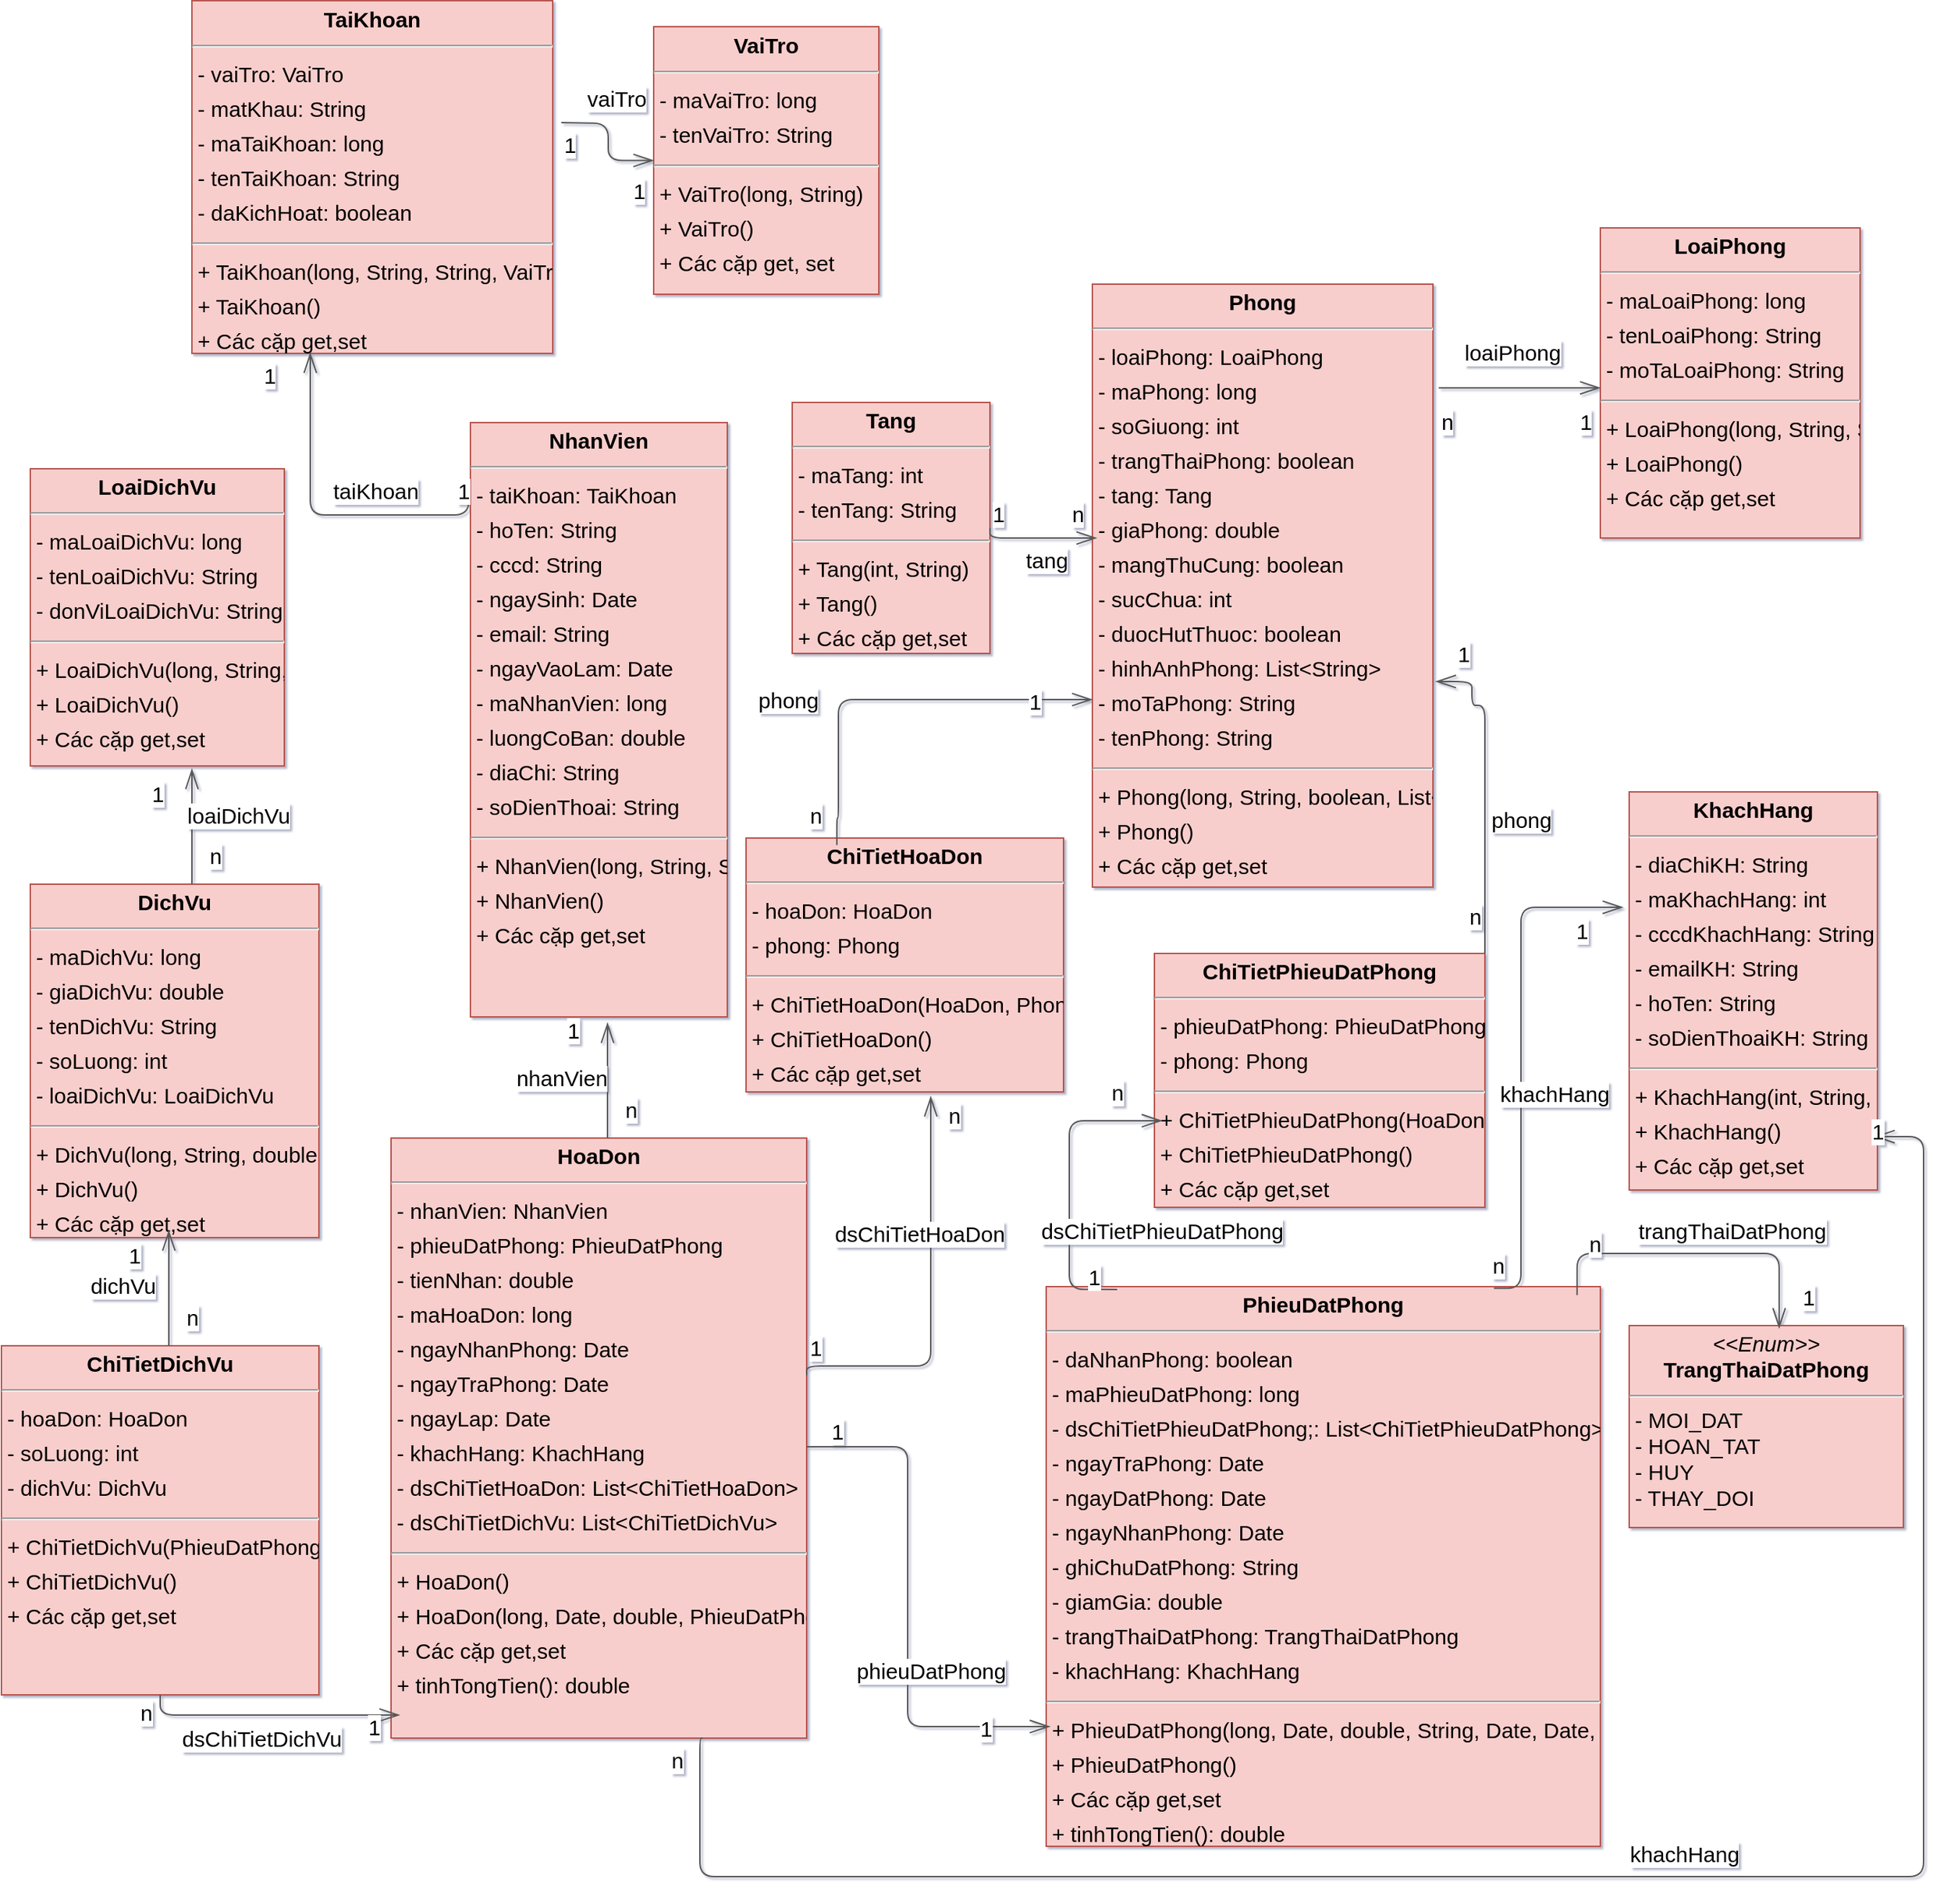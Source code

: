<mxfile version="21.2.1" type="device">
  <diagram id="JD9g9ikQCyhjhphpveQB" name="Trang-1">
    <mxGraphModel dx="2283" dy="584" grid="1" gridSize="16" guides="1" tooltips="1" connect="1" arrows="1" fold="1" page="1" pageScale="1" pageWidth="1169" pageHeight="827" background="none" math="0" shadow="1">
      <root>
        <mxCell id="0" />
        <mxCell id="1" parent="0" />
        <mxCell id="node12" value="&lt;p style=&quot;margin: 4px 0px 0px; text-align: center; font-size: 15px;&quot;&gt;&lt;b style=&quot;font-size: 15px;&quot;&gt;ChiTietDichVu&lt;/b&gt;&lt;/p&gt;&lt;hr style=&quot;font-size: 15px;&quot;&gt;&lt;p style=&quot;margin: 0px 0px 0px 4px; line-height: 1.6; font-size: 15px;&quot;&gt;- hoaDon: HoaDon&lt;br style=&quot;border-color: var(--border-color); font-size: 15px;&quot;&gt;- soLuong: int&lt;br style=&quot;border-color: var(--border-color); font-size: 15px;&quot;&gt;- dichVu: DichVu&lt;/p&gt;&lt;hr style=&quot;font-size: 15px;&quot;&gt;&lt;p style=&quot;margin: 0px 0px 0px 4px; line-height: 1.6; font-size: 15px;&quot;&gt;+ ChiTietDichVu(PhieuDatPhong, DichVu, int, double)&lt;br style=&quot;border-color: var(--border-color); font-size: 15px;&quot;&gt;+ ChiTietDichVu()&lt;br style=&quot;font-size: 15px;&quot;&gt;&lt;/p&gt;&lt;p style=&quot;margin: 0px 0px 0px 4px; line-height: 1.6; font-size: 15px;&quot;&gt;+ Các cặp get,set&lt;/p&gt;" style="verticalAlign=top;align=left;overflow=fill;fontSize=15;fontFamily=Helvetica;html=1;rounded=0;shadow=0;comic=0;labelBackgroundColor=none;strokeWidth=1;fillColor=#f8cecc;strokeColor=#b85450;" parent="1" vertex="1">
          <mxGeometry x="-100" y="1088" width="220" height="242" as="geometry" />
        </mxCell>
        <mxCell id="node13" value="&lt;p style=&quot;margin: 4px 0px 0px; text-align: center; font-size: 15px;&quot;&gt;&lt;b style=&quot;font-size: 15px;&quot;&gt;DichVu&lt;/b&gt;&lt;/p&gt;&lt;hr style=&quot;font-size: 15px;&quot;&gt;&lt;p style=&quot;margin: 0px 0px 0px 4px; line-height: 1.6; font-size: 15px;&quot;&gt;- maDichVu: long&lt;br style=&quot;border-color: var(--border-color); font-size: 15px;&quot;&gt;- giaDichVu: double&lt;br style=&quot;border-color: var(--border-color); font-size: 15px;&quot;&gt;- tenDichVu: String&lt;/p&gt;&lt;p style=&quot;margin: 0px 0px 0px 4px; line-height: 1.6; font-size: 15px;&quot;&gt;- soLuong: int&lt;/p&gt;&lt;p style=&quot;margin: 0px 0px 0px 4px; line-height: 1.6; font-size: 15px;&quot;&gt;- loaiDichVu: LoaiDichVu&lt;/p&gt;&lt;hr style=&quot;font-size: 15px;&quot;&gt;&lt;p style=&quot;margin: 0px 0px 0px 4px; line-height: 1.6; font-size: 15px;&quot;&gt;+ DichVu(long, String, double, LoaiDichVu)&lt;br style=&quot;border-color: var(--border-color); font-size: 15px;&quot;&gt;+ DichVu()&lt;br style=&quot;font-size: 15px;&quot;&gt;&lt;/p&gt;&lt;p style=&quot;margin: 0px 0px 0px 4px; line-height: 1.6; font-size: 15px;&quot;&gt;+ Các cặp get,set&lt;/p&gt;" style="verticalAlign=top;align=left;overflow=fill;fontSize=15;fontFamily=Helvetica;html=1;rounded=0;shadow=0;comic=0;labelBackgroundColor=none;strokeWidth=1;fillColor=#f8cecc;strokeColor=#b85450;" parent="1" vertex="1">
          <mxGeometry x="-80" y="768" width="200" height="245" as="geometry" />
        </mxCell>
        <mxCell id="node2" value="&lt;p style=&quot;margin: 4px 0px 0px; text-align: center; font-size: 15px;&quot;&gt;&lt;b style=&quot;font-size: 15px;&quot;&gt;HoaDon&lt;/b&gt;&lt;/p&gt;&lt;hr style=&quot;font-size: 15px;&quot;&gt;&lt;p style=&quot;margin: 0px 0px 0px 4px; line-height: 1.6; font-size: 15px;&quot;&gt;- nhanVien: NhanVien&lt;/p&gt;&lt;p style=&quot;margin: 0px 0px 0px 4px; line-height: 1.6; font-size: 15px;&quot;&gt;- phieuDatPhong: PhieuDatPhong&lt;br style=&quot;border-color: var(--border-color); font-size: 15px;&quot;&gt;- tienNhan: double&lt;br style=&quot;border-color: var(--border-color);&quot;&gt;- maHoaDon: long&lt;/p&gt;&lt;p style=&quot;margin: 0px 0px 0px 4px; line-height: 1.6; font-size: 15px;&quot;&gt;- ngayNhanPhong: Date&lt;/p&gt;&lt;p style=&quot;margin: 0px 0px 0px 4px; line-height: 1.6; font-size: 15px;&quot;&gt;- ngayTraPhong: Date&lt;br style=&quot;border-color: var(--border-color); font-size: 15px;&quot;&gt;- ngayLap: Date&lt;/p&gt;&lt;p style=&quot;margin: 0px 0px 0px 4px; line-height: 1.6; font-size: 15px;&quot;&gt;- khachHang: KhachHang&lt;/p&gt;&lt;p style=&quot;margin: 0px 0px 0px 4px; line-height: 1.6; font-size: 15px;&quot;&gt;- dsChiTietHoaDon: List&amp;lt;ChiTietHoaDon&amp;gt;&lt;/p&gt;&lt;p style=&quot;margin: 0px 0px 0px 4px; line-height: 1.6; font-size: 15px;&quot;&gt;- dsChiTietDichVu: List&amp;lt;ChiTietDichVu&amp;gt;&lt;/p&gt;&lt;hr style=&quot;font-size: 15px;&quot;&gt;&lt;p style=&quot;margin: 0px 0px 0px 4px; line-height: 1.6; font-size: 15px;&quot;&gt;+ HoaDon()&lt;br style=&quot;border-color: var(--border-color); font-size: 15px;&quot;&gt;+ HoaDon(long, Date, double, PhieuDatPhong, NhanVien)&lt;br style=&quot;font-size: 15px;&quot;&gt;&lt;/p&gt;&lt;p style=&quot;margin: 0px 0px 0px 4px; line-height: 1.6; font-size: 15px;&quot;&gt;+ Các cặp get,set&lt;/p&gt;&lt;p style=&quot;margin: 0px 0px 0px 4px; line-height: 1.6; font-size: 15px;&quot;&gt;+ tinhTongTien(): double&lt;/p&gt;" style="verticalAlign=top;align=left;overflow=fill;fontSize=15;fontFamily=Helvetica;html=1;rounded=0;shadow=0;comic=0;labelBackgroundColor=none;strokeWidth=1;fillColor=#f8cecc;strokeColor=#b85450;" parent="1" vertex="1">
          <mxGeometry x="170" y="944" width="288" height="416" as="geometry" />
        </mxCell>
        <mxCell id="node1" value="&lt;p style=&quot;margin: 4px 0px 0px; text-align: center; font-size: 15px;&quot;&gt;&lt;b style=&quot;font-size: 15px;&quot;&gt;KhachHang&lt;/b&gt;&lt;/p&gt;&lt;hr style=&quot;font-size: 15px;&quot;&gt;&lt;p style=&quot;margin: 0px 0px 0px 4px; line-height: 1.6; font-size: 15px;&quot;&gt;- diaChiKH: String&lt;br style=&quot;border-color: var(--border-color); font-size: 15px;&quot;&gt;- maKhachHang: int&lt;br style=&quot;border-color: var(--border-color); font-size: 15px;&quot;&gt;- cccdKhachHang: String&lt;br style=&quot;border-color: var(--border-color); font-size: 15px;&quot;&gt;- emailKH: String&lt;br style=&quot;border-color: var(--border-color); font-size: 15px;&quot;&gt;- hoTen: String&lt;br style=&quot;border-color: var(--border-color); font-size: 15px;&quot;&gt;- soDienThoaiKH: String&lt;/p&gt;&lt;hr style=&quot;font-size: 15px;&quot;&gt;&lt;p style=&quot;margin: 0px 0px 0px 4px; line-height: 1.6; font-size: 15px;&quot;&gt;+ KhachHang(int, String, String, String, String, String)&lt;br style=&quot;border-color: var(--border-color); font-size: 15px;&quot;&gt;+ KhachHang()&lt;br style=&quot;font-size: 15px;&quot;&gt;&lt;/p&gt;&lt;p style=&quot;margin: 0px 0px 0px 4px; line-height: 1.6; font-size: 15px;&quot;&gt;+ Các cặp get,set&lt;/p&gt;" style="verticalAlign=top;align=left;overflow=fill;fontSize=15;fontFamily=Helvetica;html=1;rounded=0;shadow=0;comic=0;labelBackgroundColor=none;strokeWidth=1;fillColor=#f8cecc;strokeColor=#b85450;" parent="1" vertex="1">
          <mxGeometry x="1028" y="704" width="172" height="276" as="geometry" />
        </mxCell>
        <mxCell id="node14" value="&lt;p style=&quot;margin: 4px 0px 0px; text-align: center; font-size: 15px;&quot;&gt;&lt;b style=&quot;font-size: 15px;&quot;&gt;LoaiPhong&lt;/b&gt;&lt;/p&gt;&lt;hr style=&quot;font-size: 15px;&quot;&gt;&lt;p style=&quot;margin: 0px 0px 0px 4px; line-height: 1.6; font-size: 15px;&quot;&gt;- maLoaiPhong: long&lt;br style=&quot;border-color: var(--border-color); font-size: 15px;&quot;&gt;- tenLoaiPhong: String&lt;br style=&quot;border-color: var(--border-color); font-size: 15px;&quot;&gt;-&amp;nbsp;moTaLoaiPhong: String&lt;/p&gt;&lt;hr style=&quot;font-size: 15px;&quot;&gt;&lt;p style=&quot;margin: 0px 0px 0px 4px; line-height: 1.6; font-size: 15px;&quot;&gt;+ LoaiPhong(long, String, String)&lt;br style=&quot;border-color: var(--border-color); font-size: 15px;&quot;&gt;+ LoaiPhong()&lt;br style=&quot;font-size: 15px;&quot;&gt;&lt;/p&gt;&lt;p style=&quot;margin: 0px 0px 0px 4px; line-height: 1.6; font-size: 15px;&quot;&gt;+ Các cặp get,set&lt;/p&gt;" style="verticalAlign=top;align=left;overflow=fill;fontSize=15;fontFamily=Helvetica;html=1;rounded=0;shadow=0;comic=0;labelBackgroundColor=none;strokeWidth=1;fillColor=#f8cecc;strokeColor=#b85450;" parent="1" vertex="1">
          <mxGeometry x="1008" y="313" width="180" height="215" as="geometry" />
        </mxCell>
        <mxCell id="node4" value="&lt;p style=&quot;margin: 4px 0px 0px; text-align: center; font-size: 15px;&quot;&gt;&lt;b style=&quot;font-size: 15px;&quot;&gt;NhanVien&lt;/b&gt;&lt;/p&gt;&lt;hr style=&quot;font-size: 15px;&quot;&gt;&lt;p style=&quot;margin: 0px 0px 0px 4px; line-height: 1.6; font-size: 15px;&quot;&gt;- taiKhoan: TaiKhoan&lt;br style=&quot;border-color: var(--border-color); font-size: 15px;&quot;&gt;- hoTen: String&lt;br style=&quot;border-color: var(--border-color); font-size: 15px;&quot;&gt;- cccd: String&lt;br style=&quot;border-color: var(--border-color); font-size: 15px;&quot;&gt;- ngaySinh: Date&lt;br style=&quot;border-color: var(--border-color); font-size: 15px;&quot;&gt;- email: String&lt;br style=&quot;border-color: var(--border-color); font-size: 15px;&quot;&gt;- ngayVaoLam: Date&lt;br style=&quot;border-color: var(--border-color); font-size: 15px;&quot;&gt;- maNhanVien: long&lt;br style=&quot;border-color: var(--border-color); font-size: 15px;&quot;&gt;- luongCoBan: double&lt;br style=&quot;border-color: var(--border-color); font-size: 15px;&quot;&gt;- diaChi: String&lt;br style=&quot;border-color: var(--border-color); font-size: 15px;&quot;&gt;- soDienThoai: String&lt;/p&gt;&lt;hr style=&quot;font-size: 15px;&quot;&gt;&lt;p style=&quot;margin: 0px 0px 0px 4px; line-height: 1.6; font-size: 15px;&quot;&gt;+ NhanVien(long, String, String, String, String, String, Date, double, Date, KhachSan, TaiKhoan, PhongBan)&lt;br style=&quot;border-color: var(--border-color); font-size: 15px;&quot;&gt;+ NhanVien()&lt;br style=&quot;font-size: 15px;&quot;&gt;&lt;/p&gt;&lt;p style=&quot;margin: 0px 0px 0px 4px; line-height: 1.6; font-size: 15px;&quot;&gt;+ Các cặp get,set&lt;/p&gt;" style="verticalAlign=top;align=left;overflow=fill;fontSize=15;fontFamily=Helvetica;html=1;rounded=0;shadow=0;comic=0;labelBackgroundColor=none;strokeWidth=1;fillColor=#f8cecc;strokeColor=#b85450;" parent="1" vertex="1">
          <mxGeometry x="225" y="448" width="178" height="412" as="geometry" />
        </mxCell>
        <mxCell id="node3" value="&lt;p style=&quot;margin: 4px 0px 0px; text-align: center; font-size: 15px;&quot;&gt;&lt;b style=&quot;font-size: 15px;&quot;&gt;PhieuDatPhong&lt;/b&gt;&lt;/p&gt;&lt;hr style=&quot;font-size: 15px;&quot;&gt;&lt;p style=&quot;margin: 0px 0px 0px 4px; line-height: 1.6; font-size: 15px;&quot;&gt;- daNhanPhong: boolean&lt;br style=&quot;border-color: var(--border-color); font-size: 15px;&quot;&gt;- maPhieuDatPhong: long&lt;br style=&quot;border-color: var(--border-color); font-size: 15px;&quot;&gt;- dsChiTietPhieuDatPhong;: List&amp;lt;ChiTietPhieuDatPhong&amp;gt;&lt;br style=&quot;border-color: var(--border-color); font-size: 15px;&quot;&gt;- ngayTraPhong: Date&lt;br style=&quot;border-color: var(--border-color); font-size: 15px;&quot;&gt;- ngayDatPhong: Date&lt;br style=&quot;border-color: var(--border-color); font-size: 15px;&quot;&gt;- ngayNhanPhong: Date&lt;br style=&quot;border-color: var(--border-color); font-size: 15px;&quot;&gt;- ghiChuDatPhong: String&lt;br style=&quot;border-color: var(--border-color); font-size: 15px;&quot;&gt;- giamGia: double&lt;/p&gt;&lt;p style=&quot;margin: 0px 0px 0px 4px; line-height: 1.6; font-size: 15px;&quot;&gt;- trangThaiDatPhong: TrangThaiDatPhong&lt;br style=&quot;border-color: var(--border-color); font-size: 15px;&quot;&gt;- khachHang: KhachHang&lt;/p&gt;&lt;hr style=&quot;font-size: 15px;&quot;&gt;&lt;p style=&quot;margin: 0px 0px 0px 4px; line-height: 1.6; font-size: 15px;&quot;&gt;+ PhieuDatPhong(long, Date, double, String, Date, Date, boolean, double, List&amp;lt;Phong&amp;gt;, List&amp;lt;ChiTietDichVu&amp;gt;, KhachHang, NhanVien)&lt;br style=&quot;border-color: var(--border-color); font-size: 15px;&quot;&gt;+ PhieuDatPhong()&lt;br style=&quot;font-size: 15px;&quot;&gt;&lt;/p&gt;&lt;p style=&quot;margin: 0px 0px 0px 4px; line-height: 1.6; font-size: 15px;&quot;&gt;+ Các cặp get,set&lt;/p&gt;&lt;p style=&quot;margin: 0px 0px 0px 4px; line-height: 1.6; font-size: 15px;&quot;&gt;+ tinhTongTien(): double&lt;/p&gt;" style="verticalAlign=top;align=left;overflow=fill;fontSize=15;fontFamily=Helvetica;html=1;rounded=0;shadow=0;comic=0;labelBackgroundColor=none;strokeWidth=1;fillColor=#f8cecc;strokeColor=#b85450;" parent="1" vertex="1">
          <mxGeometry x="624" y="1047" width="384" height="388" as="geometry" />
        </mxCell>
        <mxCell id="node9" value="&lt;p style=&quot;margin: 4px 0px 0px; text-align: center; font-size: 15px;&quot;&gt;&lt;b style=&quot;font-size: 15px;&quot;&gt;Phong&lt;/b&gt;&lt;/p&gt;&lt;hr style=&quot;font-size: 15px;&quot;&gt;&lt;p style=&quot;margin: 0px 0px 0px 4px; line-height: 1.6; font-size: 15px;&quot;&gt;- loaiPhong: LoaiPhong&lt;br style=&quot;border-color: var(--border-color); font-size: 15px;&quot;&gt;- maPhong: long&lt;/p&gt;&lt;p style=&quot;margin: 0px 0px 0px 4px; line-height: 1.6; font-size: 15px;&quot;&gt;- soGiuong: int&lt;br style=&quot;border-color: var(--border-color);&quot;&gt;- trangThaiPhong: boolean&lt;br style=&quot;border-color: var(--border-color); font-size: 15px;&quot;&gt;- tang: Tang&lt;/p&gt;&lt;p style=&quot;margin: 0px 0px 0px 4px; line-height: 1.6; font-size: 15px;&quot;&gt;- giaPhong: double&lt;br style=&quot;border-color: var(--border-color);&quot;&gt;- mangThuCung: boolean&lt;br style=&quot;border-color: var(--border-color);&quot;&gt;- sucChua: int&lt;br style=&quot;border-color: var(--border-color);&quot;&gt;- duocHutThuoc: boolean&lt;br style=&quot;border-color: var(--border-color); font-size: 15px;&quot;&gt;- hinhAnhPhong: List&amp;lt;String&amp;gt;&lt;br style=&quot;border-color: var(--border-color); font-size: 15px;&quot;&gt;- moTaPhong: String&lt;br style=&quot;border-color: var(--border-color); font-size: 15px;&quot;&gt;- tenPhong: String&lt;/p&gt;&lt;hr style=&quot;font-size: 15px;&quot;&gt;&lt;p style=&quot;margin: 0px 0px 0px 4px; line-height: 1.6; font-size: 15px;&quot;&gt;+ Phong(long, String, boolean, List&amp;lt;String&amp;gt;, String, Tang, LoaiPhong, List&amp;lt;PhongThietBi&amp;gt;, KhachSan)&lt;br style=&quot;border-color: var(--border-color); font-size: 15px;&quot;&gt;+ Phong()&lt;br style=&quot;font-size: 15px;&quot;&gt;&lt;/p&gt;&lt;p style=&quot;margin: 0px 0px 0px 4px; line-height: 1.6; font-size: 15px;&quot;&gt;+ Các cặp get,set&lt;/p&gt;" style="verticalAlign=top;align=left;overflow=fill;fontSize=15;fontFamily=Helvetica;html=1;rounded=0;shadow=0;comic=0;labelBackgroundColor=none;strokeWidth=1;fillColor=#f8cecc;strokeColor=#b85450;" parent="1" vertex="1">
          <mxGeometry x="656" y="352" width="236" height="418" as="geometry" />
        </mxCell>
        <mxCell id="NN-GwYv5wRE9xvo7zbAA-17" style="edgeStyle=orthogonalEdgeStyle;rounded=0;orthogonalLoop=1;jettySize=auto;html=1;exitX=0.25;exitY=1;exitDx=0;exitDy=0;fontSize=15;" parent="1" source="node8" edge="1">
          <mxGeometry relative="1" as="geometry">
            <mxPoint x="112" y="389" as="targetPoint" />
          </mxGeometry>
        </mxCell>
        <mxCell id="node8" value="&lt;p style=&quot;margin: 4px 0px 0px; text-align: center; font-size: 15px;&quot;&gt;&lt;b style=&quot;font-size: 15px;&quot;&gt;TaiKhoan&lt;/b&gt;&lt;/p&gt;&lt;hr style=&quot;font-size: 15px;&quot;&gt;&lt;p style=&quot;margin: 0px 0px 0px 4px; line-height: 1.6; font-size: 15px;&quot;&gt;- vaiTro: VaiTro&lt;br style=&quot;border-color: var(--border-color); font-size: 15px;&quot;&gt;- matKhau: String&lt;br style=&quot;border-color: var(--border-color); font-size: 15px;&quot;&gt;- maTaiKhoan: long&lt;br style=&quot;border-color: var(--border-color); font-size: 15px;&quot;&gt;- tenTaiKhoan: String&lt;/p&gt;&lt;p style=&quot;margin: 0px 0px 0px 4px; line-height: 1.6; font-size: 15px;&quot;&gt;- daKichHoat: boolean&lt;/p&gt;&lt;hr style=&quot;font-size: 15px;&quot;&gt;&lt;p style=&quot;margin: 0px 0px 0px 4px; line-height: 1.6; font-size: 15px;&quot;&gt;+ TaiKhoan(long, String, String, VaiTro)&lt;br style=&quot;border-color: var(--border-color); font-size: 15px;&quot;&gt;+ TaiKhoan()&lt;br style=&quot;font-size: 15px;&quot;&gt;&lt;/p&gt;&lt;p style=&quot;margin: 0px 0px 0px 4px; line-height: 1.6; font-size: 15px;&quot;&gt;+ Các cặp get,set&lt;/p&gt;" style="verticalAlign=top;align=left;overflow=fill;fontSize=15;fontFamily=Helvetica;html=1;rounded=0;shadow=0;comic=0;labelBackgroundColor=none;strokeWidth=1;fillColor=#f8cecc;strokeColor=#b85450;" parent="1" vertex="1">
          <mxGeometry x="32" y="155.5" width="250" height="244.5" as="geometry" />
        </mxCell>
        <mxCell id="node10" value="&lt;p style=&quot;margin: 4px 0px 0px; text-align: center; font-size: 15px;&quot;&gt;&lt;b style=&quot;font-size: 15px;&quot;&gt;Tang&lt;/b&gt;&lt;/p&gt;&lt;hr style=&quot;font-size: 15px;&quot;&gt;&lt;p style=&quot;margin: 0px 0px 0px 4px; line-height: 1.6; font-size: 15px;&quot;&gt;- maTang: int&lt;br style=&quot;border-color: var(--border-color); font-size: 15px;&quot;&gt;- tenTang: String&lt;/p&gt;&lt;hr style=&quot;font-size: 15px;&quot;&gt;&lt;p style=&quot;margin: 0px 0px 0px 4px; line-height: 1.6; font-size: 15px;&quot;&gt;+ Tang(int, String)&lt;br style=&quot;border-color: var(--border-color); font-size: 15px;&quot;&gt;+ Tang()&lt;br style=&quot;font-size: 15px;&quot;&gt;&lt;/p&gt;&lt;p style=&quot;margin: 0px 0px 0px 4px; line-height: 1.6; font-size: 15px;&quot;&gt;+ Các cặp get,set&lt;/p&gt;" style="verticalAlign=top;align=left;overflow=fill;fontSize=15;fontFamily=Helvetica;html=1;rounded=0;shadow=0;comic=0;labelBackgroundColor=none;strokeWidth=1;fillColor=#f8cecc;strokeColor=#b85450;" parent="1" vertex="1">
          <mxGeometry x="448" y="434" width="137" height="174" as="geometry" />
        </mxCell>
        <mxCell id="node11" value="&lt;p style=&quot;margin: 4px 0px 0px; text-align: center; font-size: 15px;&quot;&gt;&lt;b style=&quot;font-size: 15px;&quot;&gt;VaiTro&lt;/b&gt;&lt;/p&gt;&lt;hr style=&quot;font-size: 15px;&quot;&gt;&lt;p style=&quot;margin: 0px 0px 0px 4px; line-height: 1.6; font-size: 15px;&quot;&gt;- maVaiTro: long&lt;br style=&quot;border-color: var(--border-color); font-size: 15px;&quot;&gt;- tenVaiTro: String&lt;/p&gt;&lt;hr style=&quot;font-size: 15px;&quot;&gt;&lt;p style=&quot;margin: 0px 0px 0px 4px; line-height: 1.6; font-size: 15px;&quot;&gt;+ VaiTro(long, String)&lt;br style=&quot;border-color: var(--border-color); font-size: 15px;&quot;&gt;+ VaiTro()&lt;br style=&quot;font-size: 15px;&quot;&gt;&lt;/p&gt;&lt;p style=&quot;margin: 0px 0px 0px 4px; line-height: 1.6; font-size: 15px;&quot;&gt;+ Các cặp get, set&lt;/p&gt;" style="verticalAlign=top;align=left;overflow=fill;fontSize=15;fontFamily=Helvetica;html=1;rounded=0;shadow=0;comic=0;labelBackgroundColor=none;strokeWidth=1;fillColor=#f8cecc;strokeColor=#b85450;" parent="1" vertex="1">
          <mxGeometry x="352" y="173.5" width="156" height="185.5" as="geometry" />
        </mxCell>
        <mxCell id="NN-GwYv5wRE9xvo7zbAA-5" value="" style="html=1;rounded=1;edgeStyle=orthogonalEdgeStyle;dashed=0;startArrow=diamondThinstartSize=12;endArrow=openThin;endSize=12;strokeColor=#595959;fontSize=15;" parent="1" target="node11" edge="1">
          <mxGeometry width="50" height="50" relative="1" as="geometry">
            <Array as="points" />
            <mxPoint x="288" y="240" as="sourcePoint" />
            <mxPoint x="71" y="235" as="targetPoint" />
          </mxGeometry>
        </mxCell>
        <mxCell id="NN-GwYv5wRE9xvo7zbAA-6" value="1" style="edgeLabel;resizable=0;html=1;align=left;verticalAlign=top;strokeColor=default;fontSize=15;" parent="NN-GwYv5wRE9xvo7zbAA-5" vertex="1" connectable="0">
          <mxGeometry x="288" y="240" as="geometry" />
        </mxCell>
        <mxCell id="NN-GwYv5wRE9xvo7zbAA-7" value="1" style="edgeLabel;resizable=0;html=1;align=left;verticalAlign=top;strokeColor=default;fontSize=15;" parent="NN-GwYv5wRE9xvo7zbAA-5" vertex="1" connectable="0">
          <mxGeometry x="336" y="272" as="geometry" />
        </mxCell>
        <mxCell id="NN-GwYv5wRE9xvo7zbAA-8" value="vaiTro" style="edgeLabel;resizable=0;html=1;align=left;verticalAlign=top;strokeColor=default;fontSize=15;" parent="NN-GwYv5wRE9xvo7zbAA-5" vertex="1" connectable="0">
          <mxGeometry x="304" y="208" as="geometry" />
        </mxCell>
        <mxCell id="NN-GwYv5wRE9xvo7zbAA-13" value="" style="html=1;rounded=1;edgeStyle=orthogonalEdgeStyle;dashed=0;startArrow=diamondThinstartSize=12;endArrow=openThin;endSize=12;strokeColor=#595959;exitX=-0.006;exitY=0.108;exitDx=0;exitDy=0;entryX=0.328;entryY=0.998;entryDx=0;entryDy=0;entryPerimeter=0;exitPerimeter=0;fontSize=15;" parent="1" source="node4" target="node8" edge="1">
          <mxGeometry width="50" height="50" relative="1" as="geometry">
            <Array as="points">
              <mxPoint x="114" y="512" />
            </Array>
            <mxPoint x="301" y="843" as="sourcePoint" />
            <mxPoint x="71" y="783" as="targetPoint" />
          </mxGeometry>
        </mxCell>
        <mxCell id="NN-GwYv5wRE9xvo7zbAA-15" value="1" style="edgeLabel;resizable=0;html=1;align=left;verticalAlign=top;strokeColor=default;fontSize=15;" parent="NN-GwYv5wRE9xvo7zbAA-13" vertex="1" connectable="0">
          <mxGeometry x="80" y="400" as="geometry" />
        </mxCell>
        <mxCell id="NN-GwYv5wRE9xvo7zbAA-16" value="taiKhoan" style="edgeLabel;resizable=0;html=1;align=left;verticalAlign=top;strokeColor=default;fontSize=15;" parent="NN-GwYv5wRE9xvo7zbAA-13" vertex="1" connectable="0">
          <mxGeometry x="128" y="480" as="geometry" />
        </mxCell>
        <mxCell id="NN-GwYv5wRE9xvo7zbAA-19" value="1" style="edgeLabel;html=1;align=center;verticalAlign=middle;resizable=0;points=[];fontSize=15;" parent="NN-GwYv5wRE9xvo7zbAA-13" vertex="1" connectable="0">
          <mxGeometry x="-0.881" y="-4" relative="1" as="geometry">
            <mxPoint y="-12" as="offset" />
          </mxGeometry>
        </mxCell>
        <mxCell id="NN-GwYv5wRE9xvo7zbAA-38" value="" style="html=1;rounded=1;edgeStyle=orthogonalEdgeStyle;dashed=0;startArrow=diamondThinstartSize=12;endArrow=openThin;endSize=12;strokeColor=#595959;exitX=1;exitY=0.5;exitDx=0;exitDy=0;fontSize=15;" parent="1" source="node10" edge="1">
          <mxGeometry width="50" height="50" relative="1" as="geometry">
            <Array as="points">
              <mxPoint x="585" y="528" />
              <mxPoint x="659" y="528" />
            </Array>
            <mxPoint x="810" y="926" as="sourcePoint" />
            <mxPoint x="659" y="528" as="targetPoint" />
          </mxGeometry>
        </mxCell>
        <mxCell id="NN-GwYv5wRE9xvo7zbAA-39" value="1" style="edgeLabel;resizable=0;html=1;align=left;verticalAlign=top;strokeColor=default;fontSize=15;" parent="NN-GwYv5wRE9xvo7zbAA-38" vertex="1" connectable="0">
          <mxGeometry x="585" y="496" as="geometry" />
        </mxCell>
        <mxCell id="NN-GwYv5wRE9xvo7zbAA-40" value="n" style="edgeLabel;resizable=0;html=1;align=left;verticalAlign=top;strokeColor=default;fontSize=15;" parent="NN-GwYv5wRE9xvo7zbAA-38" vertex="1" connectable="0">
          <mxGeometry x="640" y="496" as="geometry" />
        </mxCell>
        <mxCell id="NN-GwYv5wRE9xvo7zbAA-41" value="tang" style="edgeLabel;resizable=0;html=1;align=left;verticalAlign=top;strokeColor=default;fontSize=15;" parent="NN-GwYv5wRE9xvo7zbAA-38" vertex="1" connectable="0">
          <mxGeometry x="608" y="528" as="geometry" />
        </mxCell>
        <mxCell id="NN-GwYv5wRE9xvo7zbAA-43" value="" style="html=1;rounded=1;edgeStyle=orthogonalEdgeStyle;dashed=0;startArrow=diamondThinstartSize=12;endArrow=openThin;endSize=12;strokeColor=#595959;exitX=1.017;exitY=0.172;exitDx=0;exitDy=0;exitPerimeter=0;fontSize=15;" parent="1" source="node9" target="node14" edge="1">
          <mxGeometry width="50" height="50" relative="1" as="geometry">
            <Array as="points">
              <mxPoint x="960" y="424" />
              <mxPoint x="960" y="424" />
            </Array>
            <mxPoint x="810" y="926" as="sourcePoint" />
            <mxPoint x="710" y="712" as="targetPoint" />
          </mxGeometry>
        </mxCell>
        <mxCell id="NN-GwYv5wRE9xvo7zbAA-44" value="n" style="edgeLabel;resizable=0;html=1;align=left;verticalAlign=top;strokeColor=default;fontSize=15;" parent="NN-GwYv5wRE9xvo7zbAA-43" vertex="1" connectable="0">
          <mxGeometry x="896" y="432" as="geometry" />
        </mxCell>
        <mxCell id="NN-GwYv5wRE9xvo7zbAA-45" value="1" style="edgeLabel;resizable=0;html=1;align=left;verticalAlign=top;strokeColor=default;fontSize=15;" parent="NN-GwYv5wRE9xvo7zbAA-43" vertex="1" connectable="0">
          <mxGeometry x="992" y="432" as="geometry" />
        </mxCell>
        <mxCell id="NN-GwYv5wRE9xvo7zbAA-46" value="loaiPhong" style="edgeLabel;resizable=0;html=1;align=left;verticalAlign=top;strokeColor=default;fontSize=15;" parent="NN-GwYv5wRE9xvo7zbAA-43" vertex="1" connectable="0">
          <mxGeometry x="912" y="384" as="geometry" />
        </mxCell>
        <mxCell id="NN-GwYv5wRE9xvo7zbAA-64" value="" style="html=1;rounded=1;edgeStyle=orthogonalEdgeStyle;dashed=0;startArrow=diamondThinstartSize=12;endArrow=openThin;endSize=12;strokeColor=#595959;entryX=-0.025;entryY=0.29;entryDx=0;entryDy=0;fontSize=15;exitX=0.808;exitY=0.003;exitDx=0;exitDy=0;exitPerimeter=0;entryPerimeter=0;" parent="1" source="node3" target="node1" edge="1">
          <mxGeometry width="50" height="50" relative="1" as="geometry">
            <Array as="points">
              <mxPoint x="953" y="784" />
            </Array>
            <mxPoint x="1008" y="960" as="sourcePoint" />
            <mxPoint x="800" y="786" as="targetPoint" />
          </mxGeometry>
        </mxCell>
        <mxCell id="NN-GwYv5wRE9xvo7zbAA-67" value="" style="edgeLabel;resizable=0;html=1;align=left;verticalAlign=top;strokeColor=default;fontSize=15;" parent="NN-GwYv5wRE9xvo7zbAA-64" vertex="1" connectable="0">
          <mxGeometry x="784" y="800" as="geometry" />
        </mxCell>
        <mxCell id="NN-GwYv5wRE9xvo7zbAA-68" value="1" style="edgeLabel;html=1;align=center;verticalAlign=middle;resizable=0;points=[];fontSize=15;" parent="NN-GwYv5wRE9xvo7zbAA-64" vertex="1" connectable="0">
          <mxGeometry x="0.89" y="-1" relative="1" as="geometry">
            <mxPoint x="-9" y="15" as="offset" />
          </mxGeometry>
        </mxCell>
        <mxCell id="NN-GwYv5wRE9xvo7zbAA-69" value="n" style="edgeLabel;html=1;align=center;verticalAlign=middle;resizable=0;points=[];fontSize=15;" parent="NN-GwYv5wRE9xvo7zbAA-64" vertex="1" connectable="0">
          <mxGeometry x="-0.882" y="-2" relative="1" as="geometry">
            <mxPoint x="-18" y="-14" as="offset" />
          </mxGeometry>
        </mxCell>
        <mxCell id="NN-GwYv5wRE9xvo7zbAA-70" value="khachHang" style="edgeLabel;html=1;align=center;verticalAlign=middle;resizable=0;points=[];fontSize=15;" parent="NN-GwYv5wRE9xvo7zbAA-64" vertex="1" connectable="0">
          <mxGeometry x="0.055" relative="1" as="geometry">
            <mxPoint x="23" y="32" as="offset" />
          </mxGeometry>
        </mxCell>
        <mxCell id="NN-GwYv5wRE9xvo7zbAA-78" value="" style="html=1;rounded=1;edgeStyle=orthogonalEdgeStyle;dashed=0;startArrow=diamondThinstartSize=12;endArrow=openThin;endSize=12;strokeColor=#595959;fontSize=15;" parent="1" edge="1">
          <mxGeometry width="50" height="50" relative="1" as="geometry">
            <Array as="points">
              <mxPoint x="320" y="929" />
            </Array>
            <mxPoint x="320" y="944" as="sourcePoint" />
            <mxPoint x="320" y="864" as="targetPoint" />
          </mxGeometry>
        </mxCell>
        <mxCell id="NN-GwYv5wRE9xvo7zbAA-82" value="1" style="edgeLabel;html=1;align=center;verticalAlign=middle;resizable=0;points=[];fontSize=15;" parent="NN-GwYv5wRE9xvo7zbAA-78" vertex="1" connectable="0">
          <mxGeometry x="0.89" y="-1" relative="1" as="geometry">
            <mxPoint x="-25" as="offset" />
          </mxGeometry>
        </mxCell>
        <mxCell id="NN-GwYv5wRE9xvo7zbAA-83" value="n" style="edgeLabel;html=1;align=center;verticalAlign=middle;resizable=0;points=[];fontSize=15;" parent="NN-GwYv5wRE9xvo7zbAA-78" vertex="1" connectable="0">
          <mxGeometry x="-0.882" y="-2" relative="1" as="geometry">
            <mxPoint x="14" y="-16" as="offset" />
          </mxGeometry>
        </mxCell>
        <mxCell id="NN-GwYv5wRE9xvo7zbAA-84" value="nhanVien" style="edgeLabel;html=1;align=center;verticalAlign=middle;resizable=0;points=[];fontSize=15;" parent="NN-GwYv5wRE9xvo7zbAA-78" vertex="1" connectable="0">
          <mxGeometry x="0.055" relative="1" as="geometry">
            <mxPoint x="-32" as="offset" />
          </mxGeometry>
        </mxCell>
        <mxCell id="9kKyNftHh3VxOhHSyTWr-8" value="&lt;p style=&quot;margin: 4px 0px 0px; text-align: center; font-size: 15px;&quot;&gt;&lt;b style=&quot;font-size: 15px;&quot;&gt;ChiTietHoaDon&lt;/b&gt;&lt;/p&gt;&lt;hr style=&quot;font-size: 15px;&quot;&gt;&lt;p style=&quot;margin: 0px 0px 0px 4px; line-height: 1.6; font-size: 15px;&quot;&gt;- hoaDon: HoaDon&lt;br style=&quot;border-color: var(--border-color); font-size: 15px;&quot;&gt;- phong: Phong&lt;br&gt;&lt;/p&gt;&lt;hr style=&quot;font-size: 15px;&quot;&gt;&lt;p style=&quot;margin: 0px 0px 0px 4px; line-height: 1.6; font-size: 15px;&quot;&gt;+ ChiTietHoaDon(HoaDon, Phong)&lt;br style=&quot;border-color: var(--border-color); font-size: 15px;&quot;&gt;+ ChiTietHoaDon()&lt;br style=&quot;font-size: 15px;&quot;&gt;&lt;/p&gt;&lt;p style=&quot;margin: 0px 0px 0px 4px; line-height: 1.6; font-size: 15px;&quot;&gt;+ Các cặp get,set&lt;/p&gt;" style="verticalAlign=top;align=left;overflow=fill;fontSize=15;fontFamily=Helvetica;html=1;rounded=0;shadow=0;comic=0;labelBackgroundColor=none;strokeWidth=1;fillColor=#f8cecc;strokeColor=#b85450;" parent="1" vertex="1">
          <mxGeometry x="416" y="736" width="220" height="176" as="geometry" />
        </mxCell>
        <mxCell id="9kKyNftHh3VxOhHSyTWr-11" value="" style="html=1;rounded=1;edgeStyle=orthogonalEdgeStyle;dashed=0;startArrow=diamondThinstartSize=12;endArrow=openThin;endSize=12;strokeColor=#595959;fontSize=15;exitX=0.75;exitY=1;exitDx=0;exitDy=0;entryX=0.988;entryY=0.866;entryDx=0;entryDy=0;entryPerimeter=0;" parent="1" source="node2" target="node1" edge="1">
          <mxGeometry width="50" height="50" relative="1" as="geometry">
            <Array as="points">
              <mxPoint x="384" y="1360" />
              <mxPoint x="384" y="1456" />
              <mxPoint x="1232" y="1456" />
              <mxPoint x="1232" y="943" />
            </Array>
            <mxPoint x="336" y="960" as="sourcePoint" />
            <mxPoint x="1184" y="1040" as="targetPoint" />
          </mxGeometry>
        </mxCell>
        <mxCell id="9kKyNftHh3VxOhHSyTWr-15" value="1" style="edgeLabel;html=1;align=center;verticalAlign=middle;resizable=0;points=[];fontSize=15;" parent="9kKyNftHh3VxOhHSyTWr-11" vertex="1" connectable="0">
          <mxGeometry x="0.89" y="-1" relative="1" as="geometry">
            <mxPoint x="-33" y="-52" as="offset" />
          </mxGeometry>
        </mxCell>
        <mxCell id="9kKyNftHh3VxOhHSyTWr-16" value="n" style="edgeLabel;html=1;align=center;verticalAlign=middle;resizable=0;points=[];fontSize=15;" parent="9kKyNftHh3VxOhHSyTWr-11" vertex="1" connectable="0">
          <mxGeometry x="-0.882" y="-2" relative="1" as="geometry">
            <mxPoint x="-14" y="-71" as="offset" />
          </mxGeometry>
        </mxCell>
        <mxCell id="9kKyNftHh3VxOhHSyTWr-17" value="khachHang" style="edgeLabel;html=1;align=center;verticalAlign=middle;resizable=0;points=[];fontSize=15;" parent="9kKyNftHh3VxOhHSyTWr-11" vertex="1" connectable="0">
          <mxGeometry x="0.055" relative="1" as="geometry">
            <mxPoint x="-8" y="-16" as="offset" />
          </mxGeometry>
        </mxCell>
        <mxCell id="P56iyV5pLYhUlFNKR0Oy-2" value="&lt;p style=&quot;margin: 4px 0px 0px; text-align: center; font-size: 15px;&quot;&gt;&lt;i style=&quot;font-size: 15px;&quot;&gt;&amp;lt;&amp;lt;Enum&amp;gt;&amp;gt;&lt;/i&gt;&lt;br style=&quot;font-size: 15px;&quot;&gt;&lt;b style=&quot;font-size: 15px;&quot;&gt;TrangThaiDatPhong&lt;/b&gt;&lt;/p&gt;&lt;hr style=&quot;font-size: 15px;&quot;&gt;&lt;p style=&quot;margin: 0px 0px 0px 4px; font-size: 15px;&quot;&gt;- MOI_DAT&lt;br style=&quot;font-size: 15px;&quot;&gt;- HOAN_TAT&lt;/p&gt;&lt;p style=&quot;margin: 0px 0px 0px 4px; font-size: 15px;&quot;&gt;- HUY&lt;/p&gt;&lt;p style=&quot;margin: 0px 0px 0px 4px; font-size: 15px;&quot;&gt;- THAY_DOI&lt;/p&gt;" style="verticalAlign=top;align=left;overflow=fill;fontSize=15;fontFamily=Helvetica;html=1;whiteSpace=wrap;fillColor=#f8cecc;strokeColor=#b85450;" parent="1" vertex="1">
          <mxGeometry x="1028" y="1074" width="190" height="140" as="geometry" />
        </mxCell>
        <mxCell id="P56iyV5pLYhUlFNKR0Oy-3" value="" style="html=1;rounded=1;edgeStyle=orthogonalEdgeStyle;dashed=0;startArrow=diamondThinstartSize=12;endArrow=openThin;endSize=12;strokeColor=#595959;fontSize=15;entryX=0.547;entryY=0.014;entryDx=0;entryDy=0;entryPerimeter=0;exitX=0.958;exitY=0.015;exitDx=0;exitDy=0;exitPerimeter=0;" parent="1" target="P56iyV5pLYhUlFNKR0Oy-2" edge="1" source="node3">
          <mxGeometry width="50" height="50" relative="1" as="geometry">
            <Array as="points">
              <mxPoint x="992" y="1024" />
              <mxPoint x="1132" y="1024" />
            </Array>
            <mxPoint x="1008" y="1024" as="sourcePoint" />
            <mxPoint x="336" y="880" as="targetPoint" />
          </mxGeometry>
        </mxCell>
        <mxCell id="P56iyV5pLYhUlFNKR0Oy-6" value="1" style="edgeLabel;html=1;align=center;verticalAlign=middle;resizable=0;points=[];fontSize=15;" parent="P56iyV5pLYhUlFNKR0Oy-3" vertex="1" connectable="0">
          <mxGeometry x="0.89" y="-1" relative="1" as="geometry">
            <mxPoint x="21" y="-10" as="offset" />
          </mxGeometry>
        </mxCell>
        <mxCell id="P56iyV5pLYhUlFNKR0Oy-7" value="n" style="edgeLabel;html=1;align=center;verticalAlign=middle;resizable=0;points=[];fontSize=15;" parent="P56iyV5pLYhUlFNKR0Oy-3" vertex="1" connectable="0">
          <mxGeometry x="-0.882" y="-2" relative="1" as="geometry">
            <mxPoint x="10" y="-23" as="offset" />
          </mxGeometry>
        </mxCell>
        <mxCell id="P56iyV5pLYhUlFNKR0Oy-8" value="trangThaiDatPhong" style="edgeLabel;html=1;align=center;verticalAlign=middle;resizable=0;points=[];fontSize=15;" parent="P56iyV5pLYhUlFNKR0Oy-3" vertex="1" connectable="0">
          <mxGeometry x="0.055" relative="1" as="geometry">
            <mxPoint x="19" y="-16" as="offset" />
          </mxGeometry>
        </mxCell>
        <mxCell id="Jl_4TxCs7rf2nlPPhNfp-1" value="" style="html=1;rounded=1;edgeStyle=orthogonalEdgeStyle;dashed=0;startArrow=diamondThinstartSize=12;endArrow=openThin;endSize=12;strokeColor=#595959;fontSize=15;exitX=1;exitY=0.395;exitDx=0;exitDy=0;exitPerimeter=0;" parent="1" source="node2" edge="1">
          <mxGeometry width="50" height="50" relative="1" as="geometry">
            <Array as="points">
              <mxPoint x="458" y="1102" />
              <mxPoint x="544" y="1102" />
              <mxPoint x="544" y="915" />
            </Array>
            <mxPoint x="336" y="960" as="sourcePoint" />
            <mxPoint x="544" y="915" as="targetPoint" />
          </mxGeometry>
        </mxCell>
        <mxCell id="Jl_4TxCs7rf2nlPPhNfp-4" value="1" style="edgeLabel;html=1;align=center;verticalAlign=middle;resizable=0;points=[];fontSize=15;" parent="Jl_4TxCs7rf2nlPPhNfp-1" vertex="1" connectable="0">
          <mxGeometry x="0.89" y="-1" relative="1" as="geometry">
            <mxPoint x="-81" y="158" as="offset" />
          </mxGeometry>
        </mxCell>
        <mxCell id="Jl_4TxCs7rf2nlPPhNfp-5" value="n" style="edgeLabel;html=1;align=center;verticalAlign=middle;resizable=0;points=[];fontSize=15;" parent="Jl_4TxCs7rf2nlPPhNfp-1" vertex="1" connectable="0">
          <mxGeometry x="-0.882" y="-2" relative="1" as="geometry">
            <mxPoint x="92" y="-176" as="offset" />
          </mxGeometry>
        </mxCell>
        <mxCell id="Jl_4TxCs7rf2nlPPhNfp-6" value="dsChiTietHoaDon" style="edgeLabel;html=1;align=center;verticalAlign=middle;resizable=0;points=[];fontSize=15;" parent="Jl_4TxCs7rf2nlPPhNfp-1" vertex="1" connectable="0">
          <mxGeometry x="0.055" relative="1" as="geometry">
            <mxPoint x="-8" y="-37" as="offset" />
          </mxGeometry>
        </mxCell>
        <mxCell id="Jl_4TxCs7rf2nlPPhNfp-7" value="" style="html=1;rounded=1;edgeStyle=orthogonalEdgeStyle;dashed=0;startArrow=diamondThinstartSize=12;endArrow=openThin;endSize=12;strokeColor=#595959;fontSize=15;exitX=0.286;exitY=0.028;exitDx=0;exitDy=0;exitPerimeter=0;" parent="1" source="9kKyNftHh3VxOhHSyTWr-8" edge="1">
          <mxGeometry width="50" height="50" relative="1" as="geometry">
            <Array as="points">
              <mxPoint x="479" y="722" />
              <mxPoint x="480" y="722" />
              <mxPoint x="480" y="640" />
            </Array>
            <mxPoint x="478.04" y="721.936" as="sourcePoint" />
            <mxPoint x="656" y="640" as="targetPoint" />
          </mxGeometry>
        </mxCell>
        <mxCell id="Jl_4TxCs7rf2nlPPhNfp-8" value="" style="edgeLabel;resizable=0;html=1;align=left;verticalAlign=top;strokeColor=default;fontSize=15;" parent="Jl_4TxCs7rf2nlPPhNfp-7" vertex="1" connectable="0">
          <mxGeometry x="768" y="827" as="geometry" />
        </mxCell>
        <mxCell id="Jl_4TxCs7rf2nlPPhNfp-10" value="1" style="edgeLabel;html=1;align=center;verticalAlign=middle;resizable=0;points=[];fontSize=15;" parent="Jl_4TxCs7rf2nlPPhNfp-7" vertex="1" connectable="0">
          <mxGeometry x="0.89" y="-1" relative="1" as="geometry">
            <mxPoint x="-25" as="offset" />
          </mxGeometry>
        </mxCell>
        <mxCell id="Jl_4TxCs7rf2nlPPhNfp-11" value="n" style="edgeLabel;html=1;align=center;verticalAlign=middle;resizable=0;points=[];fontSize=15;" parent="Jl_4TxCs7rf2nlPPhNfp-7" vertex="1" connectable="0">
          <mxGeometry x="-0.882" y="-2" relative="1" as="geometry">
            <mxPoint x="-17" y="-5" as="offset" />
          </mxGeometry>
        </mxCell>
        <mxCell id="Jl_4TxCs7rf2nlPPhNfp-12" value="phong" style="edgeLabel;html=1;align=center;verticalAlign=middle;resizable=0;points=[];fontSize=15;" parent="Jl_4TxCs7rf2nlPPhNfp-7" vertex="1" connectable="0">
          <mxGeometry x="0.055" relative="1" as="geometry">
            <mxPoint x="-80" as="offset" />
          </mxGeometry>
        </mxCell>
        <mxCell id="Jl_4TxCs7rf2nlPPhNfp-13" value="" style="html=1;rounded=1;edgeStyle=orthogonalEdgeStyle;dashed=0;startArrow=diamondThinstartSize=12;endArrow=openThin;endSize=12;strokeColor=#595959;fontSize=15;entryX=0.007;entryY=0.786;entryDx=0;entryDy=0;entryPerimeter=0;" parent="1" target="node3" edge="1">
          <mxGeometry width="50" height="50" relative="1" as="geometry">
            <Array as="points">
              <mxPoint x="528" y="1158" />
              <mxPoint x="528" y="1352" />
            </Array>
            <mxPoint x="458" y="1158" as="sourcePoint" />
            <mxPoint x="368" y="912" as="targetPoint" />
          </mxGeometry>
        </mxCell>
        <mxCell id="Jl_4TxCs7rf2nlPPhNfp-14" value="" style="edgeLabel;resizable=0;html=1;align=left;verticalAlign=top;strokeColor=default;fontSize=15;" parent="Jl_4TxCs7rf2nlPPhNfp-13" vertex="1" connectable="0">
          <mxGeometry x="768" y="827" as="geometry" />
        </mxCell>
        <mxCell id="Jl_4TxCs7rf2nlPPhNfp-16" value="1" style="edgeLabel;html=1;align=center;verticalAlign=middle;resizable=0;points=[];fontSize=15;" parent="Jl_4TxCs7rf2nlPPhNfp-13" vertex="1" connectable="0">
          <mxGeometry x="0.89" y="-1" relative="1" as="geometry">
            <mxPoint x="-25" as="offset" />
          </mxGeometry>
        </mxCell>
        <mxCell id="Jl_4TxCs7rf2nlPPhNfp-18" value="phieuDatPhong" style="edgeLabel;html=1;align=center;verticalAlign=middle;resizable=0;points=[];fontSize=15;" parent="Jl_4TxCs7rf2nlPPhNfp-13" vertex="1" connectable="0">
          <mxGeometry x="0.055" relative="1" as="geometry">
            <mxPoint x="16" y="33" as="offset" />
          </mxGeometry>
        </mxCell>
        <mxCell id="Jl_4TxCs7rf2nlPPhNfp-19" value="1" style="edgeLabel;html=1;align=center;verticalAlign=middle;resizable=0;points=[];fontSize=15;" parent="1" vertex="1" connectable="0">
          <mxGeometry x="699.0" y="1174.97" as="geometry">
            <mxPoint x="-220" y="-28" as="offset" />
          </mxGeometry>
        </mxCell>
        <mxCell id="Jl_4TxCs7rf2nlPPhNfp-20" value="" style="html=1;rounded=1;edgeStyle=orthogonalEdgeStyle;dashed=0;startArrow=diamondThinstartSize=12;endArrow=openThin;endSize=12;strokeColor=#595959;fontSize=15;exitX=0.5;exitY=1;exitDx=0;exitDy=0;" parent="1" source="node12" edge="1">
          <mxGeometry width="50" height="50" relative="1" as="geometry">
            <Array as="points">
              <mxPoint x="10" y="1344" />
              <mxPoint x="168" y="1344" />
            </Array>
            <mxPoint x="474" y="1124" as="sourcePoint" />
            <mxPoint x="176" y="1344" as="targetPoint" />
          </mxGeometry>
        </mxCell>
        <mxCell id="Jl_4TxCs7rf2nlPPhNfp-24" value="n" style="edgeLabel;html=1;align=center;verticalAlign=middle;resizable=0;points=[];fontSize=15;" parent="Jl_4TxCs7rf2nlPPhNfp-20" vertex="1" connectable="0">
          <mxGeometry x="-0.882" y="-2" relative="1" as="geometry">
            <mxPoint x="-8" y="1" as="offset" />
          </mxGeometry>
        </mxCell>
        <mxCell id="Jl_4TxCs7rf2nlPPhNfp-25" value="dsChiTietDichVu" style="edgeLabel;html=1;align=center;verticalAlign=middle;resizable=0;points=[];fontSize=15;" parent="Jl_4TxCs7rf2nlPPhNfp-20" vertex="1" connectable="0">
          <mxGeometry x="0.055" relative="1" as="geometry">
            <mxPoint x="-11" y="16" as="offset" />
          </mxGeometry>
        </mxCell>
        <mxCell id="Jl_4TxCs7rf2nlPPhNfp-26" value="1" style="edgeLabel;html=1;align=center;verticalAlign=middle;resizable=0;points=[];fontSize=15;" parent="1" vertex="1" connectable="0">
          <mxGeometry x="495.918" y="1152.0" as="geometry">
            <mxPoint x="-338" y="200" as="offset" />
          </mxGeometry>
        </mxCell>
        <mxCell id="Jl_4TxCs7rf2nlPPhNfp-28" value="" style="html=1;rounded=1;edgeStyle=orthogonalEdgeStyle;dashed=0;startArrow=diamondThinstartSize=12;endArrow=openThin;endSize=12;strokeColor=#595959;fontSize=15;" parent="1" edge="1">
          <mxGeometry width="50" height="50" relative="1" as="geometry">
            <Array as="points">
              <mxPoint x="16" y="1015" />
            </Array>
            <mxPoint x="16" y="1088" as="sourcePoint" />
            <mxPoint x="16" y="1008" as="targetPoint" />
          </mxGeometry>
        </mxCell>
        <mxCell id="Jl_4TxCs7rf2nlPPhNfp-31" value="1" style="edgeLabel;html=1;align=center;verticalAlign=middle;resizable=0;points=[];fontSize=15;" parent="Jl_4TxCs7rf2nlPPhNfp-28" vertex="1" connectable="0">
          <mxGeometry x="0.89" y="-1" relative="1" as="geometry">
            <mxPoint x="-25" y="12" as="offset" />
          </mxGeometry>
        </mxCell>
        <mxCell id="Jl_4TxCs7rf2nlPPhNfp-32" value="n" style="edgeLabel;html=1;align=center;verticalAlign=middle;resizable=0;points=[];fontSize=15;" parent="Jl_4TxCs7rf2nlPPhNfp-28" vertex="1" connectable="0">
          <mxGeometry x="-0.882" y="-2" relative="1" as="geometry">
            <mxPoint x="14" y="-16" as="offset" />
          </mxGeometry>
        </mxCell>
        <mxCell id="Jl_4TxCs7rf2nlPPhNfp-33" value="dichVu" style="edgeLabel;html=1;align=center;verticalAlign=middle;resizable=0;points=[];fontSize=15;" parent="Jl_4TxCs7rf2nlPPhNfp-28" vertex="1" connectable="0">
          <mxGeometry x="0.055" relative="1" as="geometry">
            <mxPoint x="-32" as="offset" />
          </mxGeometry>
        </mxCell>
        <mxCell id="WoCW8yJ4jiPQpbNvsQIe-2" value="&lt;p style=&quot;margin: 4px 0px 0px; text-align: center; font-size: 15px;&quot;&gt;&lt;b style=&quot;font-size: 15px;&quot;&gt;ChiTietPhieuDatPhong&lt;/b&gt;&lt;/p&gt;&lt;hr style=&quot;font-size: 15px;&quot;&gt;&lt;p style=&quot;margin: 0px 0px 0px 4px; line-height: 1.6; font-size: 15px;&quot;&gt;- phieuDatPhong: PhieuDatPhong&lt;br style=&quot;border-color: var(--border-color); font-size: 15px;&quot;&gt;- phong: Phong&lt;br&gt;&lt;/p&gt;&lt;hr style=&quot;font-size: 15px;&quot;&gt;&lt;p style=&quot;margin: 0px 0px 0px 4px; line-height: 1.6; font-size: 15px;&quot;&gt;+ ChiTietPhieuDatPhong(HoaDon, Phong)&lt;br style=&quot;border-color: var(--border-color); font-size: 15px;&quot;&gt;+ ChiTietPhieuDatPhong()&lt;br style=&quot;font-size: 15px;&quot;&gt;&lt;/p&gt;&lt;p style=&quot;margin: 0px 0px 0px 4px; line-height: 1.6; font-size: 15px;&quot;&gt;+ Các cặp get,set&lt;/p&gt;" style="verticalAlign=top;align=left;overflow=fill;fontSize=15;fontFamily=Helvetica;html=1;rounded=0;shadow=0;comic=0;labelBackgroundColor=none;strokeWidth=1;fillColor=#f8cecc;strokeColor=#b85450;" parent="1" vertex="1">
          <mxGeometry x="699" y="816" width="229" height="176" as="geometry" />
        </mxCell>
        <mxCell id="WoCW8yJ4jiPQpbNvsQIe-3" value="" style="html=1;rounded=1;edgeStyle=orthogonalEdgeStyle;dashed=0;startArrow=diamondThinstartSize=12;endArrow=openThin;endSize=12;strokeColor=#595959;fontSize=15;exitX=0.128;exitY=0.005;exitDx=0;exitDy=0;exitPerimeter=0;entryX=0.023;entryY=0.659;entryDx=0;entryDy=0;entryPerimeter=0;" parent="1" source="node3" target="WoCW8yJ4jiPQpbNvsQIe-2" edge="1">
          <mxGeometry width="50" height="50" relative="1" as="geometry">
            <Array as="points">
              <mxPoint x="640" y="1049" />
              <mxPoint x="640" y="932" />
            </Array>
            <mxPoint x="474" y="1124" as="sourcePoint" />
            <mxPoint x="560" y="931" as="targetPoint" />
          </mxGeometry>
        </mxCell>
        <mxCell id="WoCW8yJ4jiPQpbNvsQIe-4" value="1" style="edgeLabel;html=1;align=center;verticalAlign=middle;resizable=0;points=[];fontSize=15;" parent="WoCW8yJ4jiPQpbNvsQIe-3" vertex="1" connectable="0">
          <mxGeometry x="0.89" y="-1" relative="1" as="geometry">
            <mxPoint x="-36" y="107" as="offset" />
          </mxGeometry>
        </mxCell>
        <mxCell id="WoCW8yJ4jiPQpbNvsQIe-5" value="n" style="edgeLabel;html=1;align=center;verticalAlign=middle;resizable=0;points=[];fontSize=15;" parent="WoCW8yJ4jiPQpbNvsQIe-3" vertex="1" connectable="0">
          <mxGeometry x="-0.882" y="-2" relative="1" as="geometry">
            <mxPoint x="12" y="-135" as="offset" />
          </mxGeometry>
        </mxCell>
        <mxCell id="WoCW8yJ4jiPQpbNvsQIe-6" value="dsChiTietPhieuDatPhong" style="edgeLabel;html=1;align=center;verticalAlign=middle;resizable=0;points=[];fontSize=15;" parent="WoCW8yJ4jiPQpbNvsQIe-3" vertex="1" connectable="0">
          <mxGeometry x="0.055" relative="1" as="geometry">
            <mxPoint x="64" y="39" as="offset" />
          </mxGeometry>
        </mxCell>
        <mxCell id="WoCW8yJ4jiPQpbNvsQIe-8" value="" style="html=1;rounded=1;edgeStyle=orthogonalEdgeStyle;dashed=0;startArrow=diamondThinstartSize=12;endArrow=openThin;endSize=12;strokeColor=#595959;fontSize=15;exitX=1;exitY=0;exitDx=0;exitDy=0;entryX=1.008;entryY=0.659;entryDx=0;entryDy=0;entryPerimeter=0;" parent="1" source="WoCW8yJ4jiPQpbNvsQIe-2" target="node9" edge="1">
          <mxGeometry width="50" height="50" relative="1" as="geometry">
            <Array as="points">
              <mxPoint x="919" y="644" />
            </Array>
            <mxPoint x="490" y="1140" as="sourcePoint" />
            <mxPoint x="576" y="947" as="targetPoint" />
          </mxGeometry>
        </mxCell>
        <mxCell id="WoCW8yJ4jiPQpbNvsQIe-9" value="1" style="edgeLabel;html=1;align=center;verticalAlign=middle;resizable=0;points=[];fontSize=15;" parent="WoCW8yJ4jiPQpbNvsQIe-8" vertex="1" connectable="0">
          <mxGeometry x="0.89" y="-1" relative="1" as="geometry">
            <mxPoint x="7" y="-19" as="offset" />
          </mxGeometry>
        </mxCell>
        <mxCell id="WoCW8yJ4jiPQpbNvsQIe-10" value="n" style="edgeLabel;html=1;align=center;verticalAlign=middle;resizable=0;points=[];fontSize=15;" parent="WoCW8yJ4jiPQpbNvsQIe-8" vertex="1" connectable="0">
          <mxGeometry x="-0.882" y="-2" relative="1" as="geometry">
            <mxPoint x="-9" y="-13" as="offset" />
          </mxGeometry>
        </mxCell>
        <mxCell id="WoCW8yJ4jiPQpbNvsQIe-11" value="phong" style="edgeLabel;html=1;align=center;verticalAlign=middle;resizable=0;points=[];fontSize=15;" parent="WoCW8yJ4jiPQpbNvsQIe-8" vertex="1" connectable="0">
          <mxGeometry x="0.055" relative="1" as="geometry">
            <mxPoint x="25" y="24" as="offset" />
          </mxGeometry>
        </mxCell>
        <mxCell id="BzU4H87MfPjDFtRIohWu-1" value="&lt;p style=&quot;margin: 4px 0px 0px; text-align: center; font-size: 15px;&quot;&gt;&lt;b&gt;LoaiDichVu&lt;/b&gt;&lt;/p&gt;&lt;hr style=&quot;font-size: 15px;&quot;&gt;&lt;p style=&quot;margin: 0px 0px 0px 4px; line-height: 1.6; font-size: 15px;&quot;&gt;- maLoaiDichVu: long&lt;br style=&quot;border-color: var(--border-color); font-size: 15px;&quot;&gt;- tenLoaiDichVu: String&lt;/p&gt;&lt;p style=&quot;margin: 0px 0px 0px 4px; line-height: 1.6; font-size: 15px;&quot;&gt;-&amp;nbsp;donViLoaiDichVu: String&lt;/p&gt;&lt;hr style=&quot;font-size: 15px;&quot;&gt;&lt;p style=&quot;margin: 0px 0px 0px 4px; line-height: 1.6; font-size: 15px;&quot;&gt;+ LoaiDichVu(long, String, String)&lt;br style=&quot;border-color: var(--border-color); font-size: 15px;&quot;&gt;+ LoaiDichVu()&lt;br style=&quot;font-size: 15px;&quot;&gt;&lt;/p&gt;&lt;p style=&quot;margin: 0px 0px 0px 4px; line-height: 1.6; font-size: 15px;&quot;&gt;+ Các cặp get,set&lt;/p&gt;" style="verticalAlign=top;align=left;overflow=fill;fontSize=15;fontFamily=Helvetica;html=1;rounded=0;shadow=0;comic=0;labelBackgroundColor=none;strokeWidth=1;fillColor=#f8cecc;strokeColor=#b85450;" vertex="1" parent="1">
          <mxGeometry x="-80" y="480" width="176" height="206" as="geometry" />
        </mxCell>
        <mxCell id="BzU4H87MfPjDFtRIohWu-2" value="" style="html=1;rounded=1;edgeStyle=orthogonalEdgeStyle;dashed=0;startArrow=diamondThinstartSize=12;endArrow=openThin;endSize=12;strokeColor=#595959;fontSize=15;" edge="1" parent="1">
          <mxGeometry width="50" height="50" relative="1" as="geometry">
            <Array as="points">
              <mxPoint x="32" y="768" />
            </Array>
            <mxPoint x="32" y="768" as="sourcePoint" />
            <mxPoint x="32" y="688" as="targetPoint" />
          </mxGeometry>
        </mxCell>
        <mxCell id="BzU4H87MfPjDFtRIohWu-3" value="1" style="edgeLabel;html=1;align=center;verticalAlign=middle;resizable=0;points=[];fontSize=15;" vertex="1" connectable="0" parent="BzU4H87MfPjDFtRIohWu-2">
          <mxGeometry x="0.89" y="-1" relative="1" as="geometry">
            <mxPoint x="-25" y="12" as="offset" />
          </mxGeometry>
        </mxCell>
        <mxCell id="BzU4H87MfPjDFtRIohWu-4" value="n" style="edgeLabel;html=1;align=center;verticalAlign=middle;resizable=0;points=[];fontSize=15;" vertex="1" connectable="0" parent="BzU4H87MfPjDFtRIohWu-2">
          <mxGeometry x="-0.882" y="-2" relative="1" as="geometry">
            <mxPoint x="14" y="-16" as="offset" />
          </mxGeometry>
        </mxCell>
        <mxCell id="BzU4H87MfPjDFtRIohWu-5" value="loaiDichVu" style="edgeLabel;html=1;align=center;verticalAlign=middle;resizable=0;points=[];fontSize=15;" vertex="1" connectable="0" parent="BzU4H87MfPjDFtRIohWu-2">
          <mxGeometry x="0.055" relative="1" as="geometry">
            <mxPoint x="32" y="-6" as="offset" />
          </mxGeometry>
        </mxCell>
      </root>
    </mxGraphModel>
  </diagram>
</mxfile>
